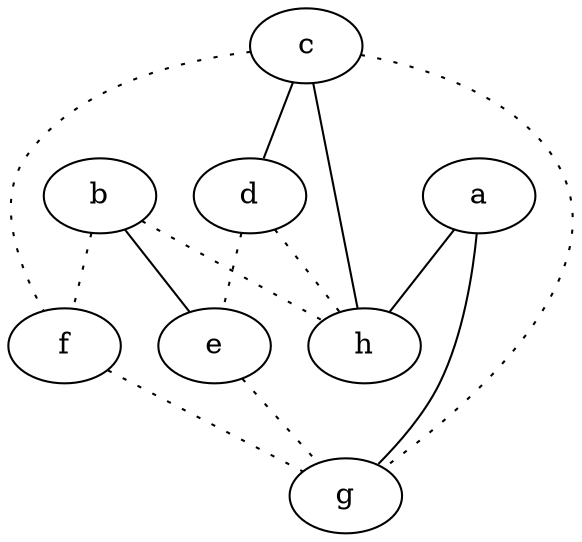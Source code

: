 graph {
a -- g;
a -- h;
b -- e;
b -- f [style=dotted];
b -- h [style=dotted];
c -- d;
c -- f [style=dotted];
c -- g [style=dotted];
c -- h;
d -- e [style=dotted];
d -- h [style=dotted];
e -- g [style=dotted];
f -- g [style=dotted];
}

